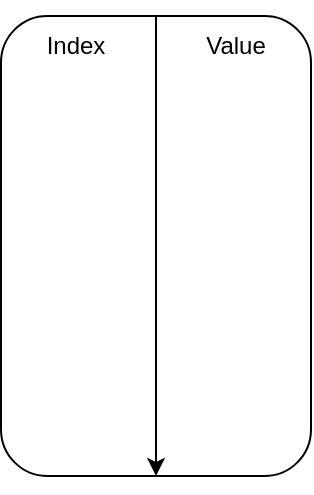 <mxfile>
    <diagram id="ard_IZ1ARQ3zysmmMT07" name="Page-1">
        <mxGraphModel dx="389" dy="563" grid="1" gridSize="10" guides="1" tooltips="1" connect="1" arrows="1" fold="1" page="1" pageScale="1" pageWidth="850" pageHeight="1100" math="0" shadow="0">
            <root>
                <mxCell id="0"/>
                <mxCell id="1" parent="0"/>
                <mxCell id="2" value="" style="whiteSpace=wrap;html=1;rotation=90;rounded=1;" vertex="1" parent="1">
                    <mxGeometry x="100" y="57.5" width="230" height="155" as="geometry"/>
                </mxCell>
                <mxCell id="3" value="" style="edgeStyle=none;orthogonalLoop=1;jettySize=auto;html=1;exitX=0;exitY=0.5;exitDx=0;exitDy=0;entryX=1;entryY=0.5;entryDx=0;entryDy=0;" edge="1" parent="1" source="2" target="2">
                    <mxGeometry width="80" relative="1" as="geometry">
                        <mxPoint x="125" y="120" as="sourcePoint"/>
                        <mxPoint x="305" y="120" as="targetPoint"/>
                        <Array as="points"/>
                    </mxGeometry>
                </mxCell>
                <mxCell id="4" value="Index" style="text;strokeColor=none;align=center;fillColor=none;html=1;verticalAlign=middle;whiteSpace=wrap;rounded=1;" vertex="1" parent="1">
                    <mxGeometry x="140" y="20" width="70" height="30" as="geometry"/>
                </mxCell>
                <mxCell id="6" value="Value" style="text;strokeColor=none;align=center;fillColor=none;html=1;verticalAlign=middle;whiteSpace=wrap;rounded=1;" vertex="1" parent="1">
                    <mxGeometry x="220" y="20" width="70" height="30" as="geometry"/>
                </mxCell>
            </root>
        </mxGraphModel>
    </diagram>
</mxfile>